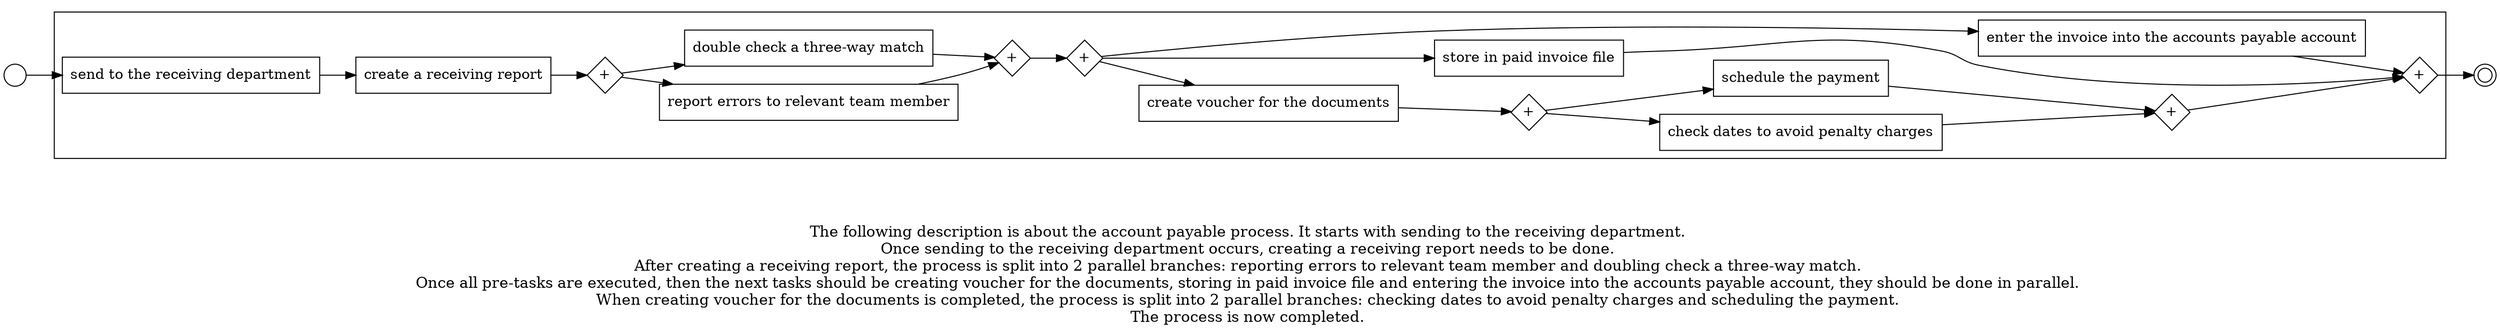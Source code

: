 digraph account_payable_process_122 {
	graph [rankdir=LR]
	START_NODE [label="" shape=circle width=0.3]
	subgraph CLUSTER_0 {
		"send to the receiving department" [shape=box]
		"create a receiving report" [shape=box]
		"send to the receiving department" -> "create a receiving report"
		"AND_SPLIT--3. Document validation_L2GV" [label="+" fixedsize=true shape=diamond width=0.5]
		"create a receiving report" -> "AND_SPLIT--3. Document validation_L2GV"
		"report errors to relevant team member" [shape=box]
		"AND_SPLIT--3. Document validation_L2GV" -> "report errors to relevant team member"
		"double check a three-way match" [shape=box]
		"AND_SPLIT--3. Document validation_L2GV" -> "double check a three-way match"
		"AND_JOIN--3. Document validation_L2GV" [label="+" fixedsize=true shape=diamond width=0.5]
		"report errors to relevant team member" -> "AND_JOIN--3. Document validation_L2GV"
		"double check a three-way match" -> "AND_JOIN--3. Document validation_L2GV"
		"AND_SPLIT--4. Payment_QIYW" [label="+" fixedsize=true shape=diamond width=0.5]
		"AND_JOIN--3. Document validation_L2GV" -> "AND_SPLIT--4. Payment_QIYW"
		"create voucher for the documents" [shape=box]
		"AND_SPLIT--4. Payment_QIYW" -> "create voucher for the documents"
		"store in paid invoice file" [shape=box]
		"AND_SPLIT--4. Payment_QIYW" -> "store in paid invoice file"
		"enter the invoice into the accounts payable account" [shape=box]
		"AND_SPLIT--4. Payment_QIYW" -> "enter the invoice into the accounts payable account"
		"AND_SPLIT--4. Payment_HYSB" [label="+" fixedsize=true shape=diamond width=0.5]
		"create voucher for the documents" -> "AND_SPLIT--4. Payment_HYSB"
		"check dates to avoid penalty charges" [shape=box]
		"AND_SPLIT--4. Payment_HYSB" -> "check dates to avoid penalty charges"
		"schedule the payment" [shape=box]
		"AND_SPLIT--4. Payment_HYSB" -> "schedule the payment"
		"AND_JOIN--4. Payment_HYSB" [label="+" fixedsize=true shape=diamond width=0.5]
		"check dates to avoid penalty charges" -> "AND_JOIN--4. Payment_HYSB"
		"schedule the payment" -> "AND_JOIN--4. Payment_HYSB"
		"AND_JOIN--4. Payment_QIYW" [label="+" fixedsize=true shape=diamond width=0.5]
		"AND_JOIN--4. Payment_HYSB" -> "AND_JOIN--4. Payment_QIYW"
		"store in paid invoice file" -> "AND_JOIN--4. Payment_QIYW"
		"enter the invoice into the accounts payable account" -> "AND_JOIN--4. Payment_QIYW"
	}
	START_NODE -> "send to the receiving department"
	END_NODE [label="" shape=doublecircle width=0.2]
	"AND_JOIN--4. Payment_QIYW" -> END_NODE
	fontsize=15 label="\n\n
The following description is about the account payable process. It starts with sending to the receiving department. 
Once sending to the receiving department occurs, creating a receiving report needs to be done. 
After creating a receiving report, the process is split into 2 parallel branches: reporting errors to relevant team member and doubling check a three-way match. 
Once all pre-tasks are executed, then the next tasks should be creating voucher for the documents, storing in paid invoice file and entering the invoice into the accounts payable account, they should be done in parallel. 
When creating voucher for the documents is completed, the process is split into 2 parallel branches: checking dates to avoid penalty charges and scheduling the payment. 
The process is now completed. 
"
}
